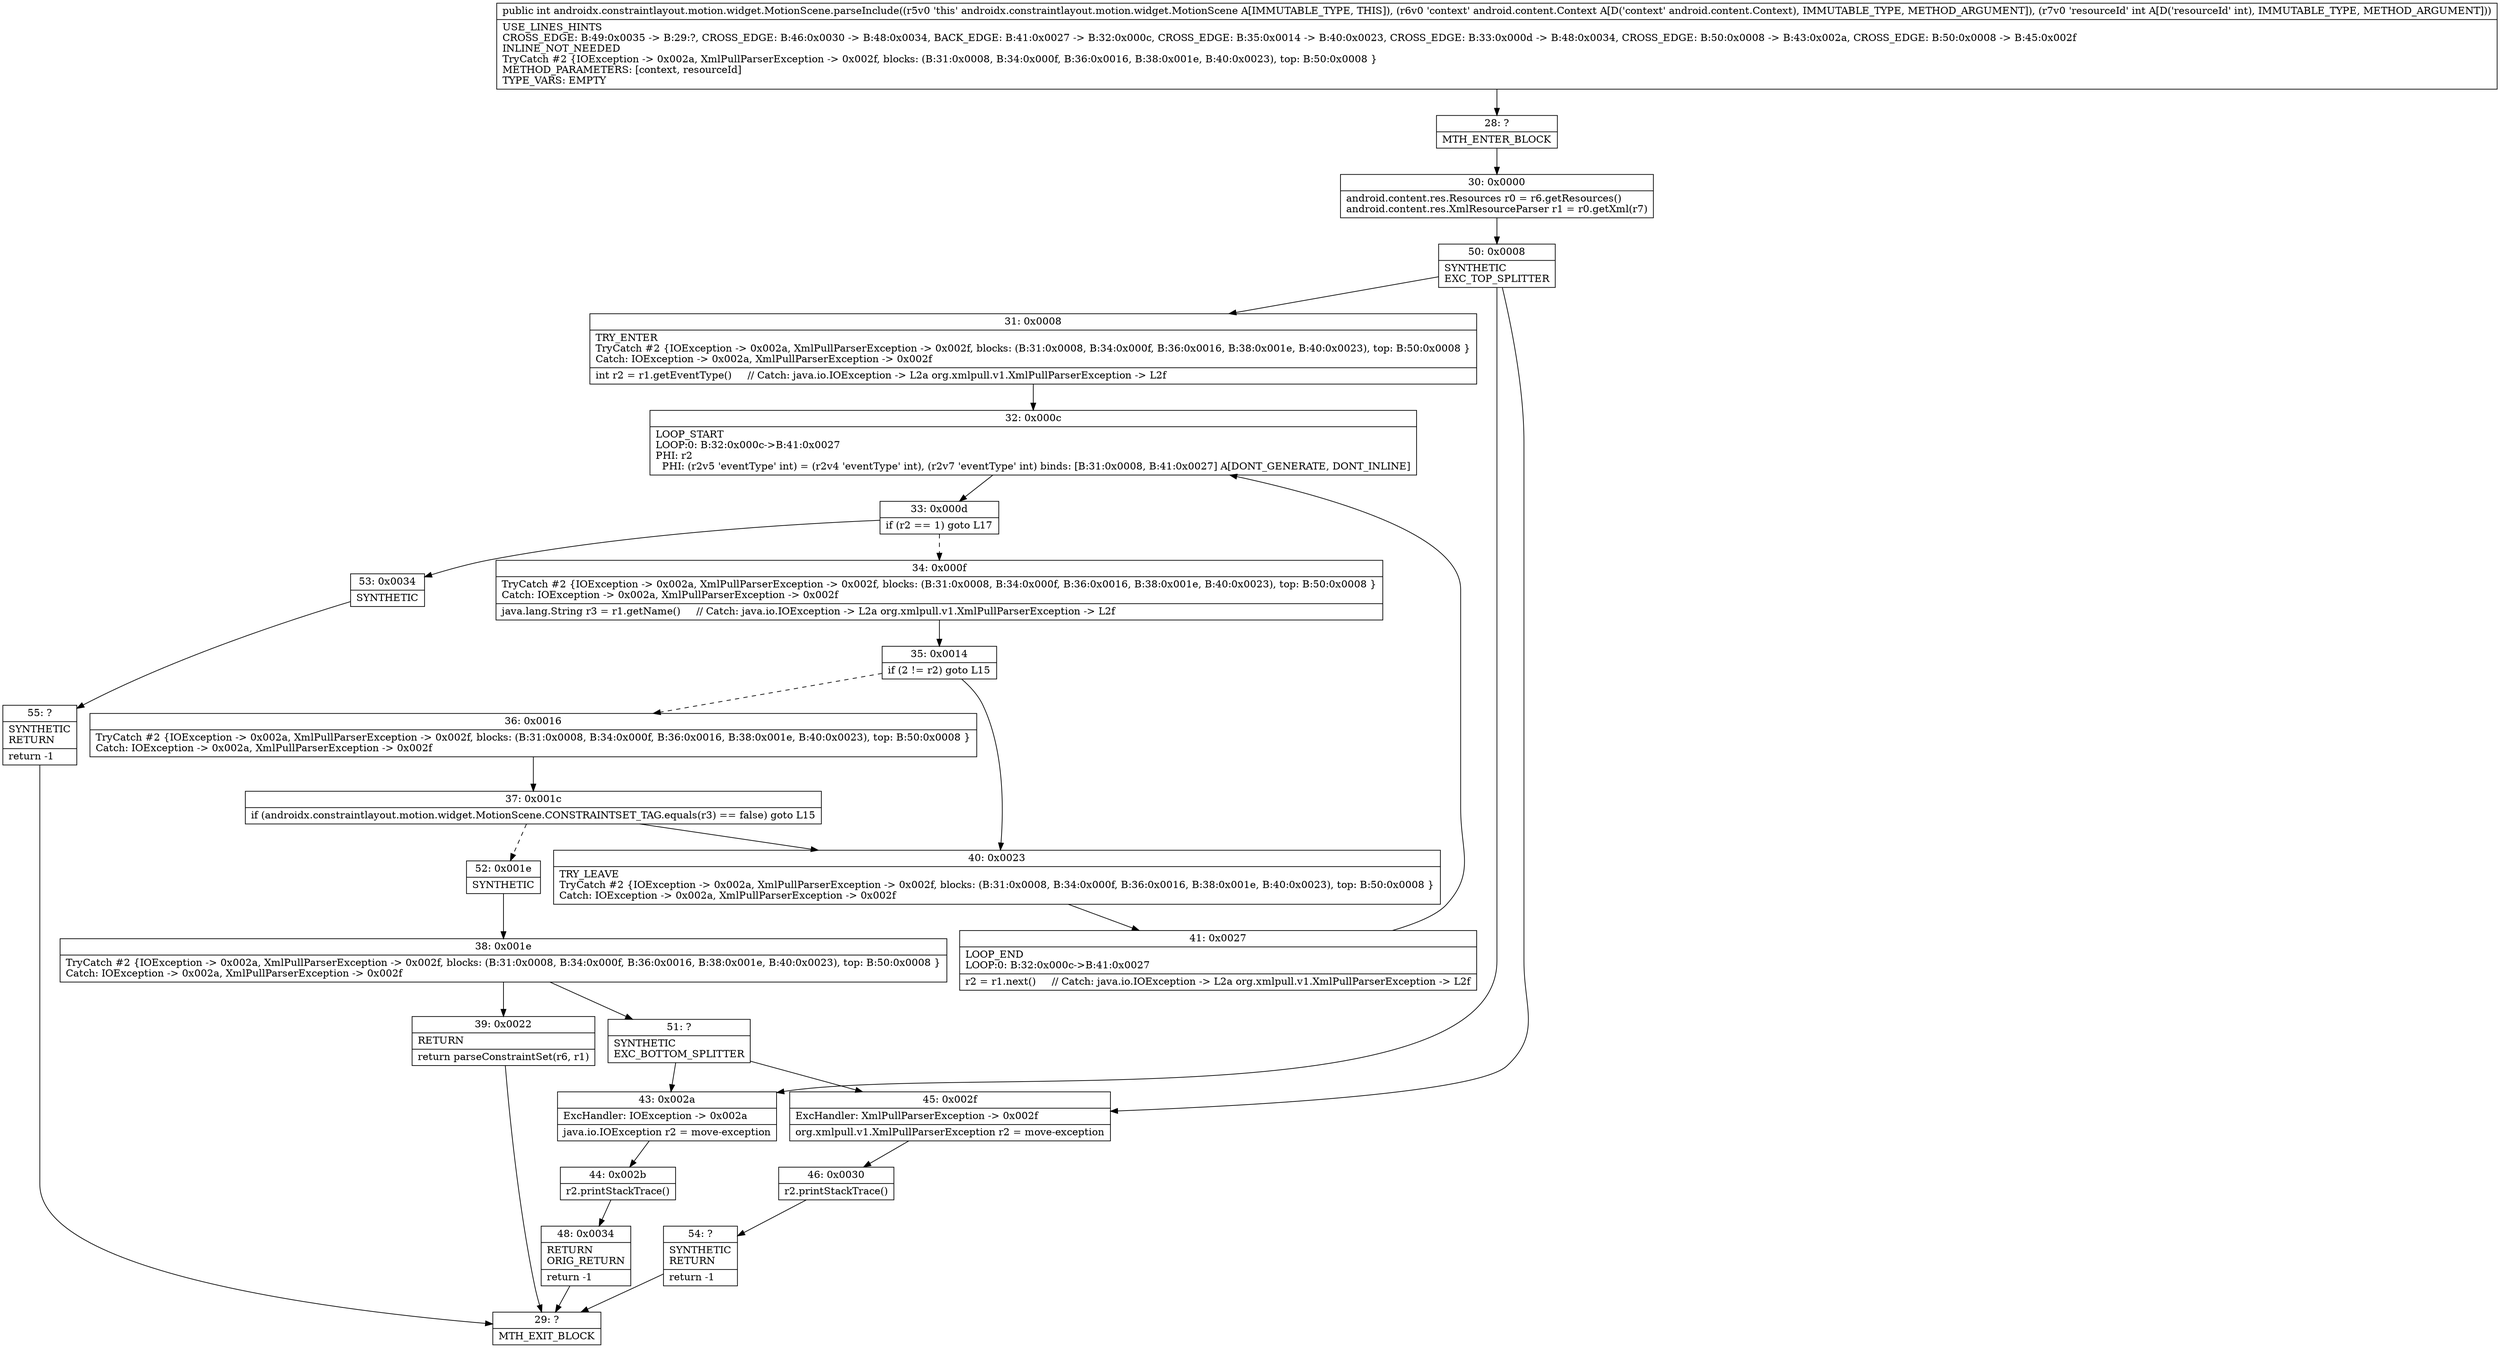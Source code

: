 digraph "CFG forandroidx.constraintlayout.motion.widget.MotionScene.parseInclude(Landroid\/content\/Context;I)I" {
Node_28 [shape=record,label="{28\:\ ?|MTH_ENTER_BLOCK\l}"];
Node_30 [shape=record,label="{30\:\ 0x0000|android.content.res.Resources r0 = r6.getResources()\landroid.content.res.XmlResourceParser r1 = r0.getXml(r7)\l}"];
Node_50 [shape=record,label="{50\:\ 0x0008|SYNTHETIC\lEXC_TOP_SPLITTER\l}"];
Node_31 [shape=record,label="{31\:\ 0x0008|TRY_ENTER\lTryCatch #2 \{IOException \-\> 0x002a, XmlPullParserException \-\> 0x002f, blocks: (B:31:0x0008, B:34:0x000f, B:36:0x0016, B:38:0x001e, B:40:0x0023), top: B:50:0x0008 \}\lCatch: IOException \-\> 0x002a, XmlPullParserException \-\> 0x002f\l|int r2 = r1.getEventType()     \/\/ Catch: java.io.IOException \-\> L2a org.xmlpull.v1.XmlPullParserException \-\> L2f\l}"];
Node_32 [shape=record,label="{32\:\ 0x000c|LOOP_START\lLOOP:0: B:32:0x000c\-\>B:41:0x0027\lPHI: r2 \l  PHI: (r2v5 'eventType' int) = (r2v4 'eventType' int), (r2v7 'eventType' int) binds: [B:31:0x0008, B:41:0x0027] A[DONT_GENERATE, DONT_INLINE]\l}"];
Node_33 [shape=record,label="{33\:\ 0x000d|if (r2 == 1) goto L17\l}"];
Node_34 [shape=record,label="{34\:\ 0x000f|TryCatch #2 \{IOException \-\> 0x002a, XmlPullParserException \-\> 0x002f, blocks: (B:31:0x0008, B:34:0x000f, B:36:0x0016, B:38:0x001e, B:40:0x0023), top: B:50:0x0008 \}\lCatch: IOException \-\> 0x002a, XmlPullParserException \-\> 0x002f\l|java.lang.String r3 = r1.getName()     \/\/ Catch: java.io.IOException \-\> L2a org.xmlpull.v1.XmlPullParserException \-\> L2f\l}"];
Node_35 [shape=record,label="{35\:\ 0x0014|if (2 != r2) goto L15\l}"];
Node_36 [shape=record,label="{36\:\ 0x0016|TryCatch #2 \{IOException \-\> 0x002a, XmlPullParserException \-\> 0x002f, blocks: (B:31:0x0008, B:34:0x000f, B:36:0x0016, B:38:0x001e, B:40:0x0023), top: B:50:0x0008 \}\lCatch: IOException \-\> 0x002a, XmlPullParserException \-\> 0x002f\l}"];
Node_37 [shape=record,label="{37\:\ 0x001c|if (androidx.constraintlayout.motion.widget.MotionScene.CONSTRAINTSET_TAG.equals(r3) == false) goto L15\l}"];
Node_52 [shape=record,label="{52\:\ 0x001e|SYNTHETIC\l}"];
Node_38 [shape=record,label="{38\:\ 0x001e|TryCatch #2 \{IOException \-\> 0x002a, XmlPullParserException \-\> 0x002f, blocks: (B:31:0x0008, B:34:0x000f, B:36:0x0016, B:38:0x001e, B:40:0x0023), top: B:50:0x0008 \}\lCatch: IOException \-\> 0x002a, XmlPullParserException \-\> 0x002f\l}"];
Node_39 [shape=record,label="{39\:\ 0x0022|RETURN\l|return parseConstraintSet(r6, r1)\l}"];
Node_29 [shape=record,label="{29\:\ ?|MTH_EXIT_BLOCK\l}"];
Node_51 [shape=record,label="{51\:\ ?|SYNTHETIC\lEXC_BOTTOM_SPLITTER\l}"];
Node_40 [shape=record,label="{40\:\ 0x0023|TRY_LEAVE\lTryCatch #2 \{IOException \-\> 0x002a, XmlPullParserException \-\> 0x002f, blocks: (B:31:0x0008, B:34:0x000f, B:36:0x0016, B:38:0x001e, B:40:0x0023), top: B:50:0x0008 \}\lCatch: IOException \-\> 0x002a, XmlPullParserException \-\> 0x002f\l}"];
Node_41 [shape=record,label="{41\:\ 0x0027|LOOP_END\lLOOP:0: B:32:0x000c\-\>B:41:0x0027\l|r2 = r1.next()     \/\/ Catch: java.io.IOException \-\> L2a org.xmlpull.v1.XmlPullParserException \-\> L2f\l}"];
Node_53 [shape=record,label="{53\:\ 0x0034|SYNTHETIC\l}"];
Node_55 [shape=record,label="{55\:\ ?|SYNTHETIC\lRETURN\l|return \-1\l}"];
Node_43 [shape=record,label="{43\:\ 0x002a|ExcHandler: IOException \-\> 0x002a\l|java.io.IOException r2 = move\-exception\l}"];
Node_44 [shape=record,label="{44\:\ 0x002b|r2.printStackTrace()\l}"];
Node_48 [shape=record,label="{48\:\ 0x0034|RETURN\lORIG_RETURN\l|return \-1\l}"];
Node_45 [shape=record,label="{45\:\ 0x002f|ExcHandler: XmlPullParserException \-\> 0x002f\l|org.xmlpull.v1.XmlPullParserException r2 = move\-exception\l}"];
Node_46 [shape=record,label="{46\:\ 0x0030|r2.printStackTrace()\l}"];
Node_54 [shape=record,label="{54\:\ ?|SYNTHETIC\lRETURN\l|return \-1\l}"];
MethodNode[shape=record,label="{public int androidx.constraintlayout.motion.widget.MotionScene.parseInclude((r5v0 'this' androidx.constraintlayout.motion.widget.MotionScene A[IMMUTABLE_TYPE, THIS]), (r6v0 'context' android.content.Context A[D('context' android.content.Context), IMMUTABLE_TYPE, METHOD_ARGUMENT]), (r7v0 'resourceId' int A[D('resourceId' int), IMMUTABLE_TYPE, METHOD_ARGUMENT]))  | USE_LINES_HINTS\lCROSS_EDGE: B:49:0x0035 \-\> B:29:?, CROSS_EDGE: B:46:0x0030 \-\> B:48:0x0034, BACK_EDGE: B:41:0x0027 \-\> B:32:0x000c, CROSS_EDGE: B:35:0x0014 \-\> B:40:0x0023, CROSS_EDGE: B:33:0x000d \-\> B:48:0x0034, CROSS_EDGE: B:50:0x0008 \-\> B:43:0x002a, CROSS_EDGE: B:50:0x0008 \-\> B:45:0x002f\lINLINE_NOT_NEEDED\lTryCatch #2 \{IOException \-\> 0x002a, XmlPullParserException \-\> 0x002f, blocks: (B:31:0x0008, B:34:0x000f, B:36:0x0016, B:38:0x001e, B:40:0x0023), top: B:50:0x0008 \}\lMETHOD_PARAMETERS: [context, resourceId]\lTYPE_VARS: EMPTY\l}"];
MethodNode -> Node_28;Node_28 -> Node_30;
Node_30 -> Node_50;
Node_50 -> Node_31;
Node_50 -> Node_43;
Node_50 -> Node_45;
Node_31 -> Node_32;
Node_32 -> Node_33;
Node_33 -> Node_34[style=dashed];
Node_33 -> Node_53;
Node_34 -> Node_35;
Node_35 -> Node_36[style=dashed];
Node_35 -> Node_40;
Node_36 -> Node_37;
Node_37 -> Node_40;
Node_37 -> Node_52[style=dashed];
Node_52 -> Node_38;
Node_38 -> Node_39;
Node_38 -> Node_51;
Node_39 -> Node_29;
Node_51 -> Node_43;
Node_51 -> Node_45;
Node_40 -> Node_41;
Node_41 -> Node_32;
Node_53 -> Node_55;
Node_55 -> Node_29;
Node_43 -> Node_44;
Node_44 -> Node_48;
Node_48 -> Node_29;
Node_45 -> Node_46;
Node_46 -> Node_54;
Node_54 -> Node_29;
}

